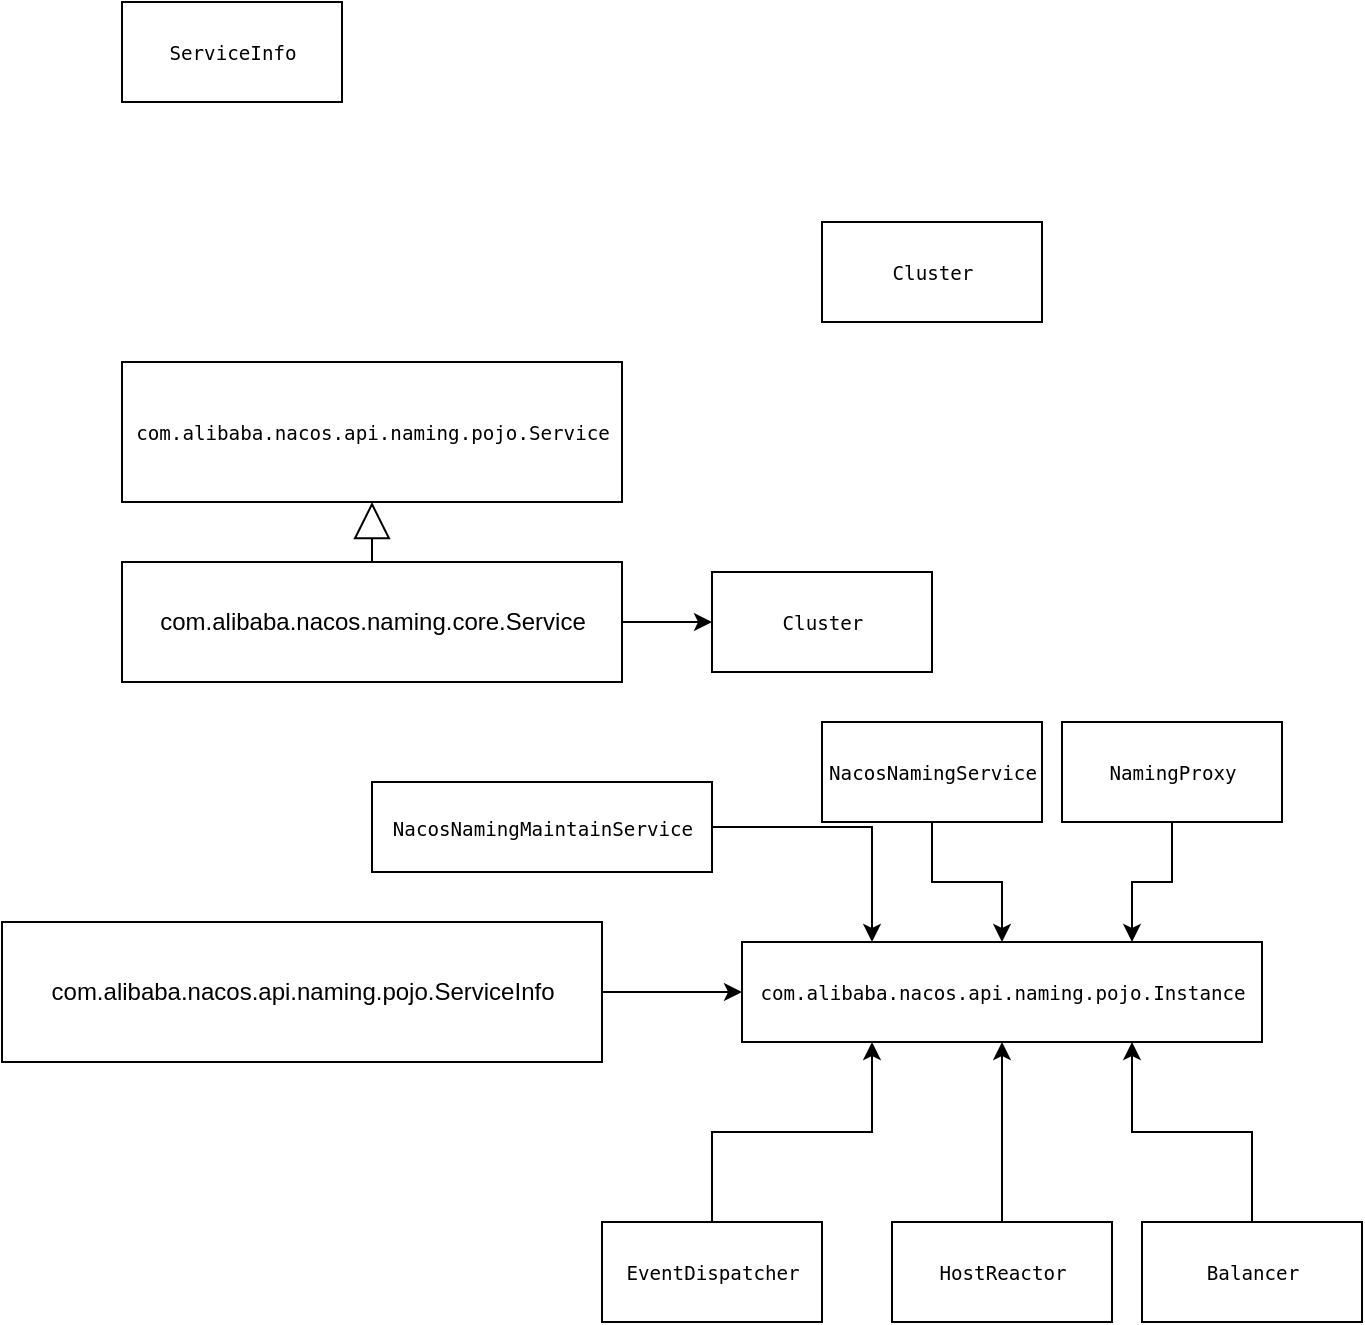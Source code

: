 <mxfile version="12.3.8" type="github" pages="1">
  <diagram id="kBemaTtvyLqc7f_1Prgw" name="Page-1">
    <mxGraphModel dx="1038" dy="548" grid="1" gridSize="10" guides="1" tooltips="1" connect="1" arrows="1" fold="1" page="1" pageScale="1" pageWidth="827" pageHeight="1169" math="0" shadow="0">
      <root>
        <mxCell id="0"/>
        <mxCell id="1" parent="0"/>
        <mxCell id="SP2vWgGdZDLDJQDs3RRh-2" value="&lt;pre style=&quot;background-color: rgb(255 , 255 , 255) ; font-size: 7.2pt&quot;&gt;ServiceInfo&lt;/pre&gt;" style="html=1;" vertex="1" parent="1">
          <mxGeometry x="200" y="110" width="110" height="50" as="geometry"/>
        </mxCell>
        <mxCell id="SP2vWgGdZDLDJQDs3RRh-3" value="&lt;pre style=&quot;background-color: rgb(255 , 255 , 255) ; font-size: 7.2pt&quot;&gt;&lt;span style=&quot;font-size: 7.2pt ; white-space: nowrap&quot;&gt;com.alibaba.nacos.api.naming.pojo.Instance&lt;/span&gt;&lt;/pre&gt;" style="html=1;" vertex="1" parent="1">
          <mxGeometry x="510" y="580" width="260" height="50" as="geometry"/>
        </mxCell>
        <mxCell id="SP2vWgGdZDLDJQDs3RRh-4" value="&lt;pre style=&quot;background-color: rgb(255 , 255 , 255) ; font-size: 7.2pt&quot;&gt;&lt;span style=&quot;font-size: 7.2pt ; white-space: nowrap&quot;&gt;com.alibaba.nacos.api.naming.pojo.&lt;/span&gt;Service&lt;/pre&gt;" style="html=1;" vertex="1" parent="1">
          <mxGeometry x="200" y="290" width="250" height="70" as="geometry"/>
        </mxCell>
        <mxCell id="SP2vWgGdZDLDJQDs3RRh-5" value="&lt;pre style=&quot;background-color: rgb(255 , 255 , 255) ; font-size: 7.2pt&quot;&gt;Cluster&lt;/pre&gt;" style="html=1;" vertex="1" parent="1">
          <mxGeometry x="550" y="220" width="110" height="50" as="geometry"/>
        </mxCell>
        <mxCell id="SP2vWgGdZDLDJQDs3RRh-9" style="edgeStyle=orthogonalEdgeStyle;rounded=0;orthogonalLoop=1;jettySize=auto;html=1;exitX=1;exitY=0.5;exitDx=0;exitDy=0;" edge="1" parent="1" source="SP2vWgGdZDLDJQDs3RRh-6" target="SP2vWgGdZDLDJQDs3RRh-8">
          <mxGeometry relative="1" as="geometry"/>
        </mxCell>
        <mxCell id="SP2vWgGdZDLDJQDs3RRh-6" value="com.alibaba.nacos.naming.core.Service" style="html=1;" vertex="1" parent="1">
          <mxGeometry x="200" y="390" width="250" height="60" as="geometry"/>
        </mxCell>
        <mxCell id="SP2vWgGdZDLDJQDs3RRh-7" value="&lt;br&gt;" style="endArrow=block;endSize=16;endFill=0;html=1;exitX=0.5;exitY=0;exitDx=0;exitDy=0;" edge="1" parent="1" source="SP2vWgGdZDLDJQDs3RRh-6" target="SP2vWgGdZDLDJQDs3RRh-4">
          <mxGeometry width="160" relative="1" as="geometry">
            <mxPoint x="310" y="420" as="sourcePoint"/>
            <mxPoint x="470" y="420" as="targetPoint"/>
          </mxGeometry>
        </mxCell>
        <mxCell id="SP2vWgGdZDLDJQDs3RRh-8" value="&lt;pre style=&quot;background-color: rgb(255 , 255 , 255) ; font-size: 7.2pt&quot;&gt;Cluster&lt;/pre&gt;" style="html=1;" vertex="1" parent="1">
          <mxGeometry x="495" y="395" width="110" height="50" as="geometry"/>
        </mxCell>
        <mxCell id="SP2vWgGdZDLDJQDs3RRh-11" style="edgeStyle=orthogonalEdgeStyle;rounded=0;orthogonalLoop=1;jettySize=auto;html=1;exitX=1;exitY=0.5;exitDx=0;exitDy=0;entryX=0;entryY=0.5;entryDx=0;entryDy=0;" edge="1" parent="1" source="SP2vWgGdZDLDJQDs3RRh-10" target="SP2vWgGdZDLDJQDs3RRh-3">
          <mxGeometry relative="1" as="geometry"/>
        </mxCell>
        <mxCell id="SP2vWgGdZDLDJQDs3RRh-10" value="com.alibaba.nacos.api.naming.pojo.ServiceInfo" style="html=1;" vertex="1" parent="1">
          <mxGeometry x="140" y="570" width="300" height="70" as="geometry"/>
        </mxCell>
        <mxCell id="SP2vWgGdZDLDJQDs3RRh-13" style="edgeStyle=orthogonalEdgeStyle;rounded=0;orthogonalLoop=1;jettySize=auto;html=1;exitX=0.5;exitY=0;exitDx=0;exitDy=0;entryX=0.5;entryY=1;entryDx=0;entryDy=0;" edge="1" parent="1" source="SP2vWgGdZDLDJQDs3RRh-12" target="SP2vWgGdZDLDJQDs3RRh-3">
          <mxGeometry relative="1" as="geometry"/>
        </mxCell>
        <mxCell id="SP2vWgGdZDLDJQDs3RRh-12" value="&lt;pre style=&quot;background-color: rgb(255 , 255 , 255) ; font-size: 7.2pt&quot;&gt;HostReactor&lt;/pre&gt;" style="html=1;" vertex="1" parent="1">
          <mxGeometry x="585" y="720" width="110" height="50" as="geometry"/>
        </mxCell>
        <mxCell id="SP2vWgGdZDLDJQDs3RRh-15" style="edgeStyle=orthogonalEdgeStyle;rounded=0;orthogonalLoop=1;jettySize=auto;html=1;exitX=0.5;exitY=0;exitDx=0;exitDy=0;entryX=0.25;entryY=1;entryDx=0;entryDy=0;" edge="1" parent="1" source="SP2vWgGdZDLDJQDs3RRh-14" target="SP2vWgGdZDLDJQDs3RRh-3">
          <mxGeometry relative="1" as="geometry"/>
        </mxCell>
        <mxCell id="SP2vWgGdZDLDJQDs3RRh-14" value="&lt;pre style=&quot;background-color: rgb(255 , 255 , 255) ; font-size: 7.2pt&quot;&gt;EventDispatcher&lt;/pre&gt;" style="html=1;" vertex="1" parent="1">
          <mxGeometry x="440" y="720" width="110" height="50" as="geometry"/>
        </mxCell>
        <mxCell id="SP2vWgGdZDLDJQDs3RRh-17" style="edgeStyle=orthogonalEdgeStyle;rounded=0;orthogonalLoop=1;jettySize=auto;html=1;exitX=0.5;exitY=0;exitDx=0;exitDy=0;entryX=0.75;entryY=1;entryDx=0;entryDy=0;" edge="1" parent="1" source="SP2vWgGdZDLDJQDs3RRh-16" target="SP2vWgGdZDLDJQDs3RRh-3">
          <mxGeometry relative="1" as="geometry"/>
        </mxCell>
        <mxCell id="SP2vWgGdZDLDJQDs3RRh-16" value="&lt;pre style=&quot;background-color: rgb(255 , 255 , 255) ; font-size: 7.2pt&quot;&gt;Balancer&lt;/pre&gt;" style="html=1;" vertex="1" parent="1">
          <mxGeometry x="710" y="720" width="110" height="50" as="geometry"/>
        </mxCell>
        <mxCell id="SP2vWgGdZDLDJQDs3RRh-19" style="edgeStyle=orthogonalEdgeStyle;rounded=0;orthogonalLoop=1;jettySize=auto;html=1;entryX=0.75;entryY=0;entryDx=0;entryDy=0;" edge="1" parent="1" source="SP2vWgGdZDLDJQDs3RRh-18" target="SP2vWgGdZDLDJQDs3RRh-3">
          <mxGeometry relative="1" as="geometry"/>
        </mxCell>
        <mxCell id="SP2vWgGdZDLDJQDs3RRh-18" value="&lt;pre style=&quot;background-color: rgb(255 , 255 , 255) ; font-size: 7.2pt&quot;&gt;NamingProxy&lt;/pre&gt;" style="html=1;" vertex="1" parent="1">
          <mxGeometry x="670" y="470" width="110" height="50" as="geometry"/>
        </mxCell>
        <mxCell id="SP2vWgGdZDLDJQDs3RRh-21" style="edgeStyle=orthogonalEdgeStyle;rounded=0;orthogonalLoop=1;jettySize=auto;html=1;exitX=0.5;exitY=1;exitDx=0;exitDy=0;" edge="1" parent="1" source="SP2vWgGdZDLDJQDs3RRh-20" target="SP2vWgGdZDLDJQDs3RRh-3">
          <mxGeometry relative="1" as="geometry"/>
        </mxCell>
        <mxCell id="SP2vWgGdZDLDJQDs3RRh-20" value="&lt;pre style=&quot;background-color: rgb(255 , 255 , 255) ; font-size: 7.2pt&quot;&gt;NacosNamingService&lt;/pre&gt;" style="html=1;" vertex="1" parent="1">
          <mxGeometry x="550" y="470" width="110" height="50" as="geometry"/>
        </mxCell>
        <mxCell id="SP2vWgGdZDLDJQDs3RRh-23" style="edgeStyle=orthogonalEdgeStyle;rounded=0;orthogonalLoop=1;jettySize=auto;html=1;entryX=0.25;entryY=0;entryDx=0;entryDy=0;" edge="1" parent="1" source="SP2vWgGdZDLDJQDs3RRh-22" target="SP2vWgGdZDLDJQDs3RRh-3">
          <mxGeometry relative="1" as="geometry"/>
        </mxCell>
        <mxCell id="SP2vWgGdZDLDJQDs3RRh-22" value="&lt;pre style=&quot;background-color: rgb(255 , 255 , 255) ; font-size: 7.2pt&quot;&gt;NacosNamingMaintainService&lt;/pre&gt;" style="html=1;" vertex="1" parent="1">
          <mxGeometry x="325" y="500" width="170" height="45" as="geometry"/>
        </mxCell>
      </root>
    </mxGraphModel>
  </diagram>
</mxfile>
